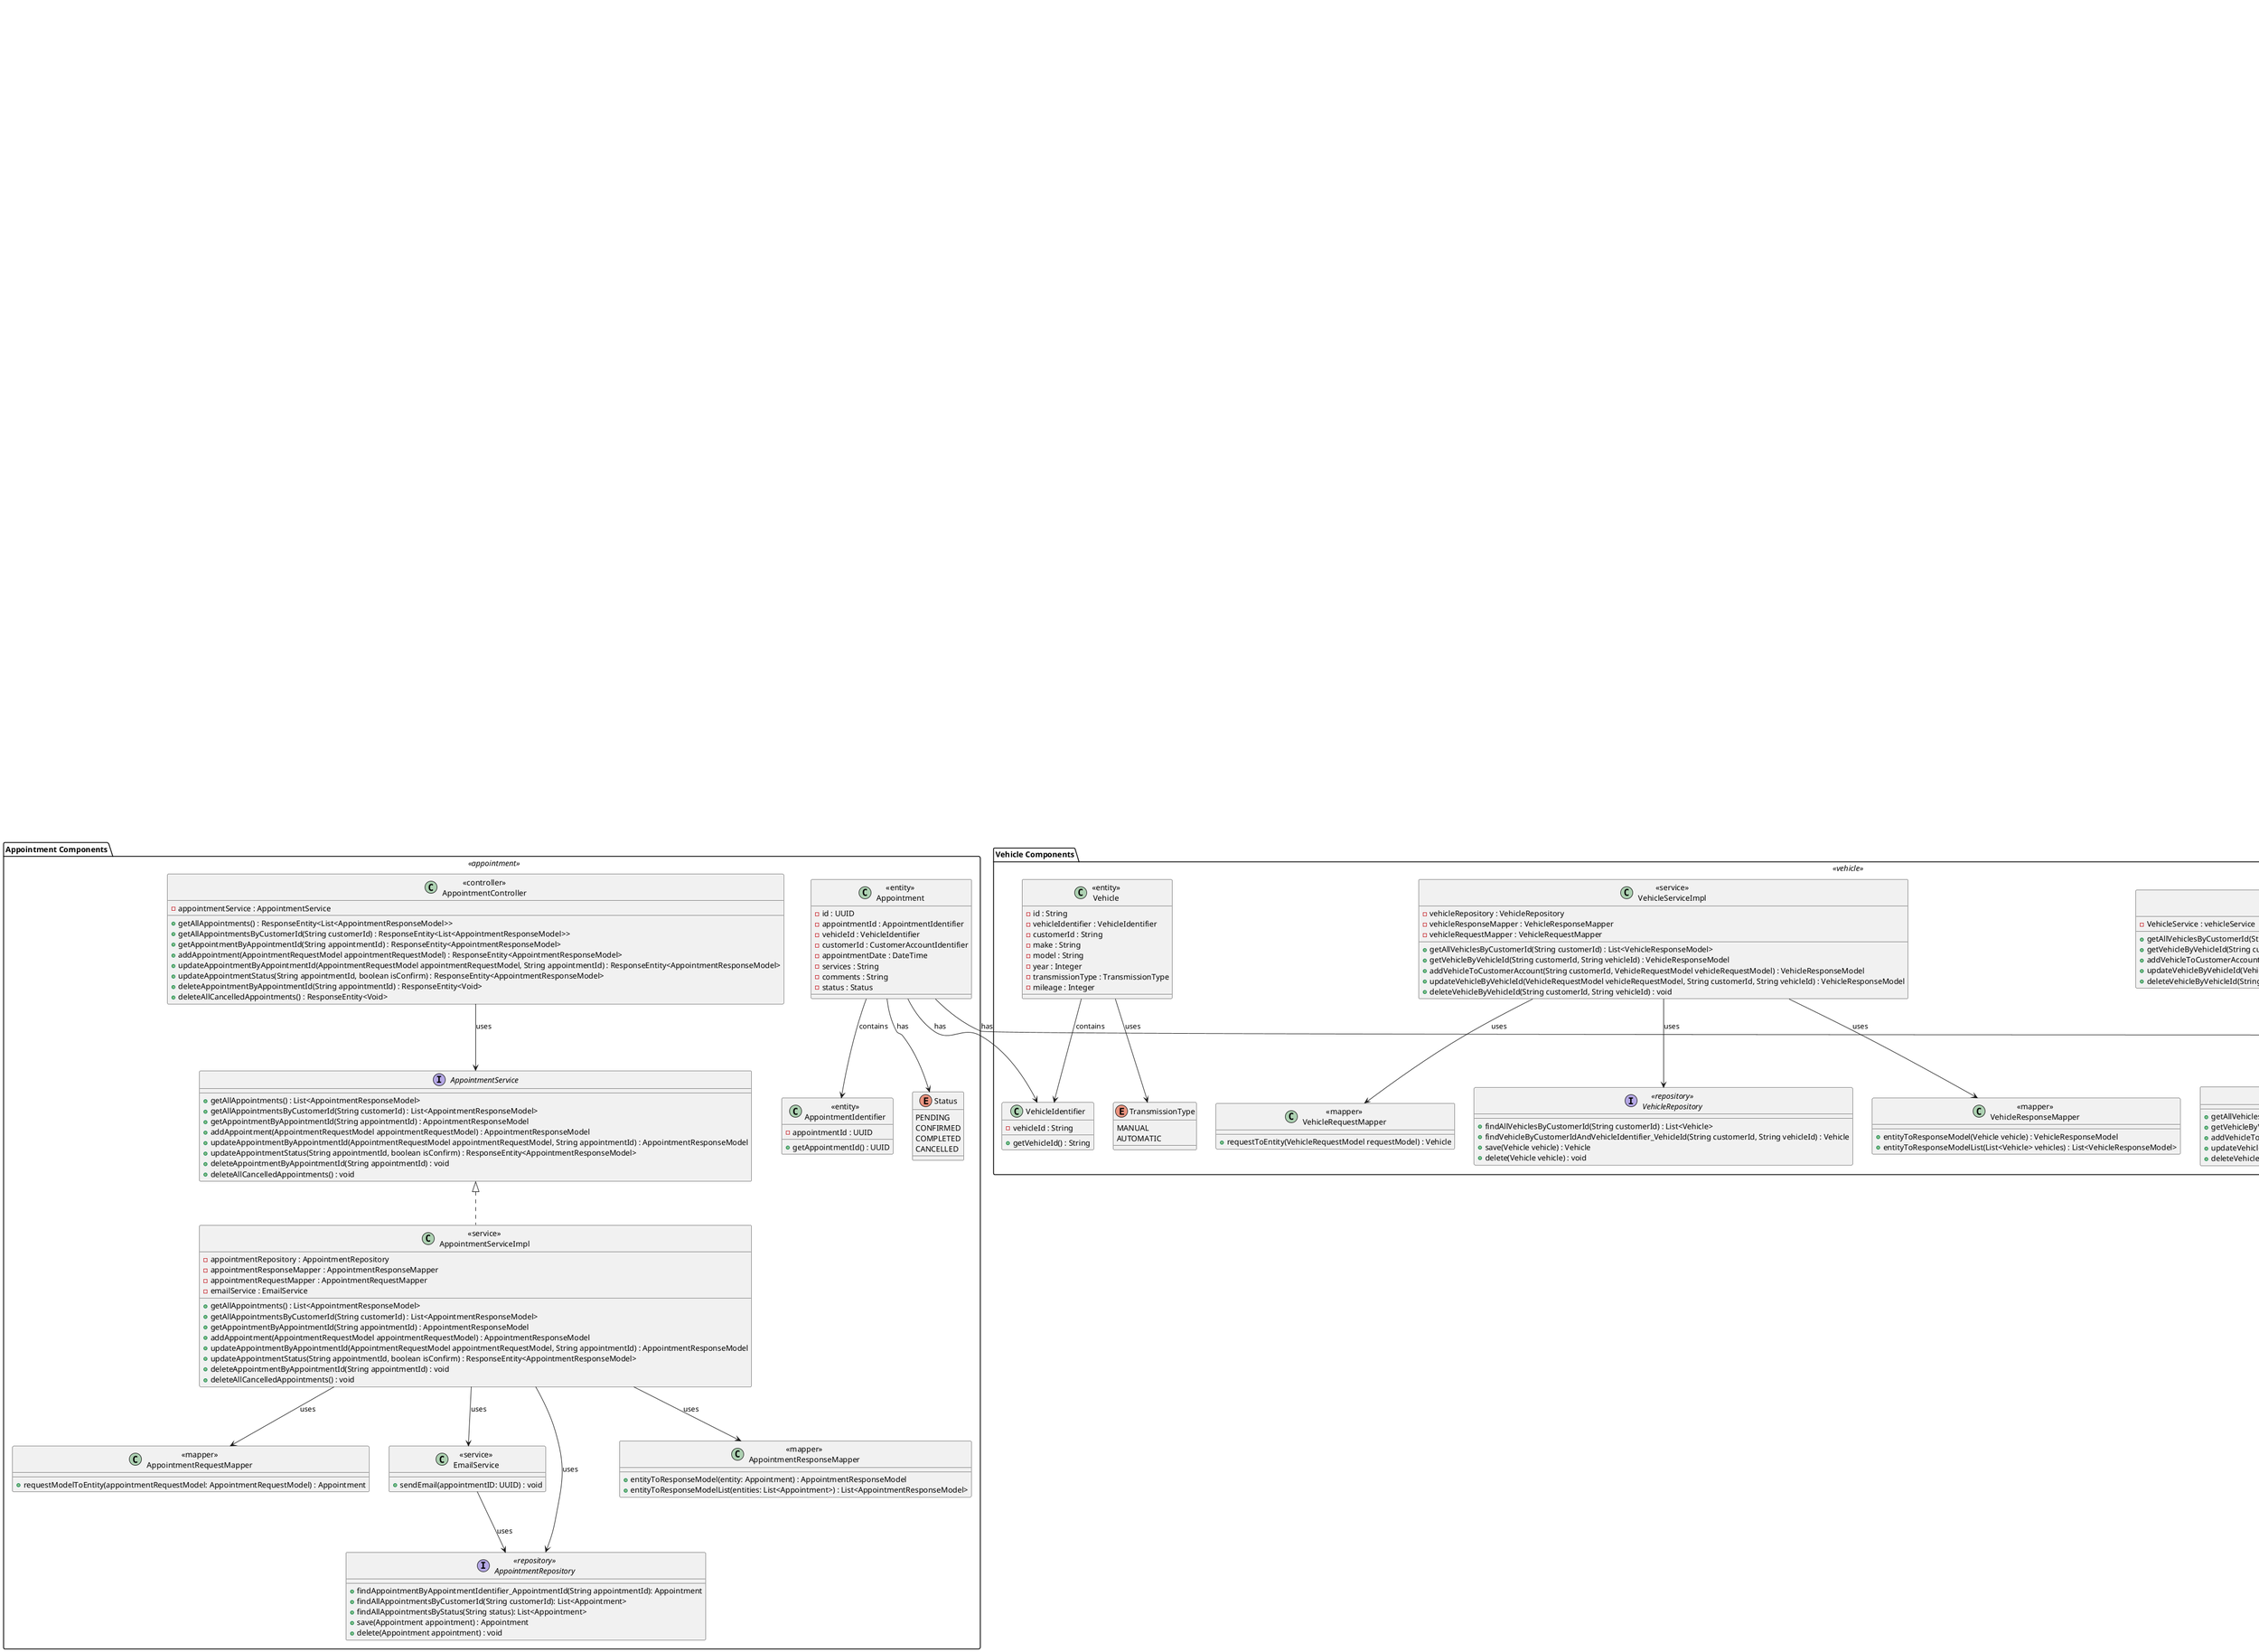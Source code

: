 @startuml
' Define styles for the containers
skinparam class {
    BackgroundColor<<entity>> Wheat
    BackgroundColor<<invoiceController>> LightSkyBlue
    BackgroundColor<<invoiceService>> LightGreen
    BackgroundColor<<invoiceRepository>> LightCoral
    BackgroundColor<<mapper>> Khaki
}


' Customer Container
package "Customer Components" <<customer>> {
    ' CustomerAccountController
    class "<<controller>>\nCustomerAccountController" as customerController {
        + getAllCustomerAccounts() : ResponseEntity<List<CustomerAccountResponseModel>>
        + getCustomerAccountByCustomerId(String customerId) : ResponseEntity<CustomerAccountResponseModel>
        + updateCustomerAccountByCustomerId(String customerId, CustomerAccountRequestModel customerAccountRequestModel) : ResponseEntity<CustomerAccountResponseModel>
        + deleteCustomerAccountByCustomerId(String customerId) : ResponseEntity<Void>
    }

    ' CustomerAccountService interface
    interface "<<service>>\nCustomerAccountService" as customerService {
        + getAllCustomerAccounts() : List<CustomerAccountResponseModel>
        + getCustomerAccountByCustomerId(String customerId) : CustomerAccountResponseModel
        + updateCustomerAccountByCustomerId(String customerId, CustomerAccountRequestModel customerAccountRequestModel) : CustomerAccountResponseModel
        + deleteCustomerAccountByCustomerId(String customerId) : void
    }

    ' CustomerAccountServiceImpl class
    class "<<service>>\nCustomerAccountServiceImpl" as customerServiceImpl {
        - customerAccountRepository : CustomerAccountRepository
        - customerAccountResponseMapper : CustomerAccountResponseMapper
        - customerAccountRequestMapper : CustomerAccountRequestMapper
        + getAllCustomerAccounts() : List<CustomerAccountResponseModel>
        + getCustomerAccountByCustomerId(String customerId) : CustomerAccountResponseModel
        + updateCustomerAccountByCustomerId(String customerId, CustomerAccountRequestModel customerAccountRequestModel) : CustomerAccountResponseModel
        + deleteCustomerAccountByCustomerId(String customerId) : void
    }

    ' CustomerAccountRepository interface
    interface "<<repository>>\nCustomerAccountRepository" as customerRepository {
        + findAll() : List<CustomerAccount>
        + findCustomerAccountByCustomerAccountIdentifier_CustomerId(String customerId) : CustomerAccount
        + save(CustomerAccount customerAccount) : CustomerAccount
        + delete(CustomerAccount customerAccount) : void
    }

    ' CustomerAccountResponseMapper class
    class "<<mapper>>\nCustomerAccountResponseMapper" as customerResponseMapper {
        + entityToResponseModelList(List<CustomerAccount> customerAccounts) : List<CustomerAccountResponseModel>
        + entityToResponseModel(CustomerAccount customerAccount) : CustomerAccountResponseModel
    }

    ' CustomerAccountRequestMapper class
    class "<<mapper>>\nCustomerAccountRequestMapper" as customerRequestMapper {
        + requestModelToEntity(CustomerAccountRequestModel customerAccountRequestModel) : CustomerAccount
    }

    ' CustomerAccountIdentifier class
    class "<<entity>>\nUserIdentifier" as customerIdentifier {
        - customerId : String
        + getCustomerId() : String
    }
}

' Vehicle Container
package "Vehicle Components" <<vehicle>> {
    ' VehicleController
    class "<<controller>>\nVehicleController" as vehicleController {
        - VehicleService : vehicleService
        + getAllVehiclesByCustomerId(String customerId) : ResponseEntity<List<VehicleResponseModel>>
        + getVehicleByVehicleId(String customerId, String vehicleId) : ResponseEntity<VehicleResponseModel>
        + addVehicleToCustomerAccount(String customerId, VehicleRequestModel vehicleRequestModel) : ResponseEntity<VehicleResponseModel>
        + updateVehicleByVehicleId(VehicleRequestModel vehicleRequestModel, String customerId, String vehicleId) : ResponseEntity<VehicleResponseModel>
        + deleteVehicleByVehicleId(String customerId, String vehicleId) : ResponseEntity<Void>
    }

    ' VehicleService interface
    interface "VehicleService" as vehicleService {
        + getAllVehiclesByCustomerId(String customerId) : List<VehicleResponseModel>
        + getVehicleByVehicleId(String customerId, String vehicleId) : VehicleResponseModel
        + addVehicleToCustomerAccount(String customerId, VehicleRequestModel vehicleRequestModel) : VehicleResponseModel
        + updateVehicleByVehicleId(VehicleRequestModel vehicleRequestModel, String customerId, String vehicleId) : VehicleResponseModel
        + deleteVehicleByVehicleId(String customerId, String vehicleId) : void
    }

    ' VehicleServiceImpl class
    class "<<service>>\nVehicleServiceImpl" as vehicleServiceImpl {
        - vehicleRepository : VehicleRepository
        - vehicleResponseMapper : VehicleResponseMapper
        - vehicleRequestMapper : VehicleRequestMapper
        + getAllVehiclesByCustomerId(String customerId) : List<VehicleResponseModel>
        + getVehicleByVehicleId(String customerId, String vehicleId) : VehicleResponseModel
        + addVehicleToCustomerAccount(String customerId, VehicleRequestModel vehicleRequestModel) : VehicleResponseModel
        + updateVehicleByVehicleId(VehicleRequestModel vehicleRequestModel, String customerId, String vehicleId) : VehicleResponseModel
        + deleteVehicleByVehicleId(String customerId, String vehicleId) : void
    }

    ' VehicleRepository interface
    interface "<<repository>>\nVehicleRepository" as vehicleRepository {
        + findAllVehiclesByCustomerId(String customerId) : List<Vehicle>
        + findVehicleByCustomerIdAndVehicleIdentifier_VehicleId(String customerId, String vehicleId) : Vehicle
        + save(Vehicle vehicle) : Vehicle
        + delete(Vehicle vehicle) : void
    }

    ' VehicleResponseMapper class
    class "<<mapper>>\nVehicleResponseMapper" as vehicleResponseMapper {
        + entityToResponseModel(Vehicle vehicle) : VehicleResponseModel
        + entityToResponseModelList(List<Vehicle> vehicles) : List<VehicleResponseModel>
    }

    ' VehicleRequestMapper class
    class "<<mapper>>\nVehicleRequestMapper" as vehicleRequestMapper {
        + requestToEntity(VehicleRequestModel requestModel) : Vehicle
    }

    ' Vehicle class
    class "<<entity>>\nVehicle" as vehicle {
        - id : String
        - vehicleIdentifier : VehicleIdentifier
        - customerId : String
        - make : String
        - model : String
        - year : Integer
        - transmissionType : TransmissionType
        - mileage : Integer
    }

    ' VehicleIdentifier class
    class "VehicleIdentifier" as vehicleIdentifier {
        - vehicleId : String
        + getVehicleId() : String
    }

    ' TransmissionType enum
    enum "TransmissionType" as transmissionType {
      MANUAL
      AUTOMATIC
    }
}

' Appointment Components
package "Appointment Components" <<appointment>> {
' AppointmentController
class "<<controller>>\nAppointmentController" as appointmentController {
    - appointmentService : AppointmentService
    + getAllAppointments() : ResponseEntity<List<AppointmentResponseModel>>
    + getAllAppointmentsByCustomerId(String customerId) : ResponseEntity<List<AppointmentResponseModel>>
    + getAppointmentByAppointmentId(String appointmentId) : ResponseEntity<AppointmentResponseModel>
    + addAppointment(AppointmentRequestModel appointmentRequestModel) : ResponseEntity<AppointmentResponseModel>
    + updateAppointmentByAppointmentId(AppointmentRequestModel appointmentRequestModel, String appointmentId) : ResponseEntity<AppointmentResponseModel>
    + updateAppointmentStatus(String appointmentId, boolean isConfirm) : ResponseEntity<AppointmentResponseModel>
    + deleteAppointmentByAppointmentId(String appointmentId) : ResponseEntity<Void>
    + deleteAllCancelledAppointments() : ResponseEntity<Void>
}

' AppointmentService interface
interface "AppointmentService" as appointmentService {
    + getAllAppointments() : List<AppointmentResponseModel>
    + getAllAppointmentsByCustomerId(String customerId) : List<AppointmentResponseModel>
    + getAppointmentByAppointmentId(String appointmentId) : AppointmentResponseModel
    + addAppointment(AppointmentRequestModel appointmentRequestModel) : AppointmentResponseModel
    + updateAppointmentByAppointmentId(AppointmentRequestModel appointmentRequestModel, String appointmentId) : AppointmentResponseModel
    + updateAppointmentStatus(String appointmentId, boolean isConfirm) : ResponseEntity<AppointmentResponseModel>
    + deleteAppointmentByAppointmentId(String appointmentId) : void
    + deleteAllCancelledAppointments() : void

}

' AppointmentServiceImpl class
class "<<service>>\nAppointmentServiceImpl" as appointmentServiceImpl {
    - appointmentRepository : AppointmentRepository
    - appointmentResponseMapper : AppointmentResponseMapper
    - appointmentRequestMapper : AppointmentRequestMapper
    - emailService : EmailService
     + getAllAppointments() : List<AppointmentResponseModel>
     + getAllAppointmentsByCustomerId(String customerId) : List<AppointmentResponseModel>
     + getAppointmentByAppointmentId(String appointmentId) : AppointmentResponseModel
     + addAppointment(AppointmentRequestModel appointmentRequestModel) : AppointmentResponseModel
     + updateAppointmentByAppointmentId(AppointmentRequestModel appointmentRequestModel, String appointmentId) : AppointmentResponseModel
     + updateAppointmentStatus(String appointmentId, boolean isConfirm) : ResponseEntity<AppointmentResponseModel>
     + deleteAppointmentByAppointmentId(String appointmentId) : void
     + deleteAllCancelledAppointments() : void
}
appointmentServiceImpl .up.|> appointmentService

' AppointmentRepository interface
interface "<<repository>>\nAppointmentRepository" as appointmentRepository {

    + findAppointmentByAppointmentIdentifier_AppointmentId(String appointmentId): Appointment
    + findAllAppointmentsByCustomerId(String customerId): List<Appointment>
    + findAllAppointmentsByStatus(String status): List<Appointment>
    + save(Appointment appointment) : Appointment
    + delete(Appointment appointment) : void
}


  ' AppointmentResponseMapper class
  class "<<mapper>>\nAppointmentResponseMapper" as appointmentResponseMapper {
      + entityToResponseModel(entity: Appointment) : AppointmentResponseModel
      + entityToResponseModelList(entities: List<Appointment>) : List<AppointmentResponseModel>
  }

  ' AppointmentRequestMapper class
  class "<<mapper>>\nAppointmentRequestMapper" as appointmentRequestMapper {
      + requestModelToEntity(appointmentRequestModel: AppointmentRequestModel) : Appointment
  }

' Appointment class
class "<<entity>>\nAppointment" as appointment {
    - id : UUID
    - appointmentId : AppointmentIdentifier
    - vehicleId : VehicleIdentifier
    - customerId : CustomerAccountIdentifier
    - appointmentDate : DateTime
    - services : String
    - comments : String
    - status : Status
}

' AppointmentIdentifier class
class "<<entity>>\nAppointmentIdentifier" as appointmentIdentifier {
    - appointmentId : UUID
    + getAppointmentId() : UUID
}

' Status enum
enum "Status" as status {
    PENDING
    CONFIRMED
    COMPLETED
    CANCELLED
}


  ' EmailService for managing email-related functionalities
  class "<<service>>\nEmailService" as emailService {
      + sendEmail(appointmentID: UUID) : void
  }

}

' Authentication Components
' Authentication Components
package "Authentication Components" <<authentication>> {
' AuthController for handling authentication endpoints
class "<<controller>>\nAuthController" as authController {
    + logout(token: String) : ResponseEntity<String>
    + googleLogin(JWT: String) : ResponseEntity<?>
    + facebookToken(token: String) : ResponseEntity<?>
    + authenticateUser(loginRequest: LoginRequest) : ResponseEntity<JWTResponse>
    + registerUser(signupRequest: SignupRequest) : ResponseEntity<MessageResponse>
    - generateResponse(user: User) : ResponseEntity<?>
}


' UserRepository interface for managing user data
interface "<<repository>>\nUserRepository" as userRepository {
    + findByUsername(username: String) : User
    + save(user: User) : User
    + deleteByUsername(username: String) : void
    + findByEmail(email: String) : Optional<User>
    + findAllByRoles_Name(roleName: String) : List<User>
    + findUserByUserIdentifier_UserId(userId: String) : User
    + existsByEmail(email: String) : Boolean
}

' RoleRepository interface for managing roles
interface "<<repository>>\nRoleRepository" as roleRepository {
    + findByName(name: ERole) : Optional<Role>
}

' OAuth service interface
interface "<<service>>\noAuthService" as oAuthService {
    + googleLogin(JWT: String): User
    + facebookLogin(token: String): User
}

' TokenService interface for OAuth
interface "<<service>>\nTokenService" as tokenServiceOAuth {
    + verifyGoogleToken(jwtToken: String): String
    + verifyFacebookToken(accessToken: String): String
    + verifyInstagramToken(accessToken: String): String
}

' ERole enum for roles
enum "<<entity>>\nERole" as ERole {
    ROLE_CUSTOMER
    ROLE_ADMIN
}

' Role class
class "<<entity>>\nRole" as roleClass {
    - id: int
    - name: ERole
}

' User class with modifications
class "<<entity>>\nUser" as userModified {
    - id: Integer
    - userIdentifier: UserIdentifier
    - firstName: String
    - lastName: String
    - phoneNumber: String
    - email: String
    - picture: String
    - password: String
    - roles: Set<Role>
}

' UserIdentifier embedded class
class "<<entity>>\nUserIdentifier" as userIdentifier {
    - userId: String
}


' JWTResponse class
class "\nJWTResponse" as jwtResponse {
    + token: String
    + type: String
    + id: String
    + firstName: String
    + lastName: String
    + phoneNumber: String
    + email: String
    + picture: String
    + roles: List<String>
}

' MessageResponse class
class "<<entity>>\nMessageResponse" as messageResponse {
    + MessageResponse(message: String)
}

' AuthEntryPointJwt class
class "<<utils>>\nAuthEntryPointJwt" as authEntryPointJwt {
    + commence(request: HttpServletRequest, response: HttpServletResponse, authException: AuthenticationException): void
}

' AuthTokenFilter class
class "<<utils>>\nAuthTokenFilter" as authTokenFilter {
    + doFilterInternal(request: HttpServletRequest, response: HttpServletResponse, filterChain: FilterChain): void
    + parseJwt(request: HttpServletRequest): String
}

' JwtUtils class
class "<<utils>>\nJwtUtils" as jwtUtils {
    + generateJwtToken(authentication: Authentication): String
    + generateJwtResponseForOAuth(email: String): String
    + getEmailFromJwtToken(token: String): String
    + validateJwtToken(authToken: String): boolean
}

' UserDetailsImpl class
class "<<utils>>\nUserDetailsImpl" as userDetailsImpl {
    - id: Integer
    - userId: String
    - email: String
    - firstName: String
    - lastName: String
    - phoneNumber: String
    - password: String
    - authorities: Collection<? extends GrantedAuthority>
    + UserDetailsImpl(id: Integer, UUID: String, firstName: String, lastName: String, phoneNumber: String, email: String, password: String, authorities: Collection<? extends GrantedAuthority>)
    + build(user: User): UserDetailsImpl
    + getAuthorities(): Collection<? extends GrantedAuthority>
    + getPassword(): String
    + getUsername(): String
    + isAccountNonExpired(): boolean
    + isAccountNonLocked(): boolean
    + isCredentialsNonExpired(): boolean
    + isEnabled(): boolean
    + equals(o: Object): boolean
}

' UserDetailsServiceImpl class
class "<<utils>>\nUserDetailsServiceImpl" as userDetailsServiceImpl {
    - userRepository: UserRepository
    + loadUserByUsername(email: String): UserDetails
}

' WebSecurityConfig class
class "<<utils>>\nWebSecurityConfig" as webSecurityConfig {
    - userDetailsService: UserDetailsServiceImpl
    - unauthorizedHandler: AuthEntryPointJwt
    + authenticationJwtTokenFilter(): AuthTokenFilter
    + authenticationProvider(): DaoAuthenticationProvider
    + passwordEncoder(): PasswordEncoder
    + authenticationManager(authConfig: AuthenticationConfiguration): AuthenticationManager
    + filterChain(http: HttpSecurity): SecurityFilterChain
    + corsConfigurationSource(): CorsConfigurationSource
}

' Relationships

authController --|> oAuthService: uses
oAuthService --|> tokenServiceOAuth: uses
tokenServiceOAuth --|> userDetailsServiceImpl: uses
userDetailsServiceImpl --|> userDetailsImpl: uses
userDetailsImpl --|> roleClass: uses
authController --|> userDetailsServiceImpl: uses
userDetailsServiceImpl --|> userRepository: uses
authController --|> userDetailsImpl: uses
authController --|> userRepository: uses
authController --|> jwtResponse: creates
authController --|> messageResponse: creates
authController --|> jwtUtils: uses
authController --|> roleRepository: uses
userDetailsImpl --|> userModified: creates
userModified --|> userIdentifier: contains
userModified --|> roleClass: contains
userModified --|> ERole: contains
webSecurityConfig --|> userDetailsServiceImpl: uses
webSecurityConfig --|> authEntryPointJwt: creates
webSecurityConfig --|> authTokenFilter: creates
webSecurityConfig --|> roleRepository: uses
webSecurityConfig --|> jwtUtils: uses

}


' Invoice Container
package "Invoice Components" <<invoice>> {

' InvoiceController
class "<<controller>>\nInvoiceController" as invoiceController {
    - InvoiceService : invoiceService
    + getAllInvoices() : ResponseEntity<List<InvoiceResponseModel>>
    + getAllInvoicesByCustomerId(String customerId) : ResponseEntity<List<InvoiceResponseModel>>
    + getInvoiceByInvoiceId(String invoiceId) : ResponseEntity<InvoiceResponseModel>
    + addInvoice(InvoiceRequestModel invoiceRequestModel) : ResponseEntity<InvoiceResponseModel>
    + updateInvoiceByInvoiceId(InvoiceRequestModel invoiceRequestModel, String invoiceId) : ResponseEntity<InvoiceResponseModel>
    + deleteInvoiceByInvoiceId(String invoiceId) : ResponseEntity<Void>
}

' InvoiceService interface
interface "InvoiceService" as invoiceService {
    + getAllInvoices() : List<InvoiceResponseModel>
    + getAllInvoicesByCustomerId(String customerId) : List<InvoiceResponseModel>
    + getInvoiceByInvoiceId(String invoiceId) : InvoiceResponseModel
    + addInvoice(InvoiceRequestModel invoiceRequestModel) : InvoiceResponseModel
    + updateInvoiceByInvoiceId(InvoiceRequestModel invoiceRequestModel, String invoiceId) : InvoiceResponseModel
    + deleteInvoiceByInvoiceId(String invoiceId) : void
}

' InvoiceServiceImpl class
class "<<service>>\nInvoiceServiceImpl" as invoiceServiceImpl {
    - invoiceRepository : InvoiceRepository
    - invoiceResponseMapper : InvoiceResponseMapper
    - invoiceRequestMapper : InvoiceRequestMapper
     + getAllInvoices() : List<InvoiceResponseModel>
     + getAllInvoicesByCustomerId(String customerId) : List<InvoiceResponseModel>
     + getInvoiceByInvoiceId(String invoiceId) : InvoiceResponseModel
     + addInvoice(InvoiceRequestModel invoiceRequestModel) : InvoiceResponseModel
     + updateInvoiceByInvoiceId(InvoiceRequestModel invoiceRequestModel, String invoiceId) : InvoiceResponseModel
     + deleteInvoiceByInvoiceId(String invoiceId) : void
}
invoiceServiceImpl .up.|> invoiceService

' InvoiceRepository interface
interface "<<repository>>\nInvoiceRepository" as invoiceRepository {
        + findInvoiceByInvoiceIdentifier_InvoiceId(String invoiceId): Invoice
        + findAllInvoicesByCustomerId(String customerId): List<Invoice>
        + save(Invoice invoice) : Invoice
        + delete(Invoice invoice) : void
}

' InvoiceResponseMapper class
class "<<mapper>>\nInvoiceResponseMapper" as invoiceResponseMapper {
    + entityToResponseModel(Invoice invoice) : InvoiceResponseModel
    + entityToResponseModelList(List<Invoice> invoices) : List<InvoiceResponseModel>
}

' InvoiceRequestMapper class
class "<<mapper>>\nInvoiceRequestMapper" as invoiceRequestMapper {
    + requestToEntity(InvoiceRequestModel requestModel) : Invoice
}

' Invoice class
class "<<entity>>\nInvoice" as invoice {
    - id : Integer
    - invoiceIdentifier : InvoiceIdentifier
    - customerId : String
    - invoiceDate : DateTime
    - mechanicNotes: String
    - sumOfServices : Decimal
}

' InvoiceIdentifier class
class "InvoiceIdentifier" as invoiceIdentifier {
    - invoiceId : String
    + getInvoiceId() : String
}

}


' Customer Relationships
customerController --> customerService : uses
customerServiceImpl --> customerRepository : uses
customerServiceImpl --> customerResponseMapper : uses
customerServiceImpl --> customerRequestMapper : uses


' Vehicle Relationships
vehicleController --> vehicleService : uses
vehicleServiceImpl --> vehicleRepository : uses
vehicleServiceImpl --> vehicleResponseMapper : uses
vehicleServiceImpl --> vehicleRequestMapper : uses
vehicle --> vehicleIdentifier : contains
vehicle --> transmissionType : uses



' Appointment Relationships
appointmentController --> appointmentService : uses
appointmentServiceImpl --> appointmentRepository : uses
appointmentServiceImpl --> appointmentResponseMapper : uses
appointmentServiceImpl --> appointmentRequestMapper : uses
appointmentServiceImpl --> emailService : uses
appointment --> appointmentIdentifier : contains
appointment --> vehicleIdentifier : has
appointment --> customerIdentifier : has
appointment --> status : has
emailService --> appointmentRepository : uses

' Invoice Relationships
invoiceController --> invoiceService : uses
invoiceServiceImpl --> invoiceRepository : uses
invoiceServiceImpl --> invoiceResponseMapper : uses
invoiceServiceImpl --> invoiceRequestMapper : uses
invoice --> invoiceIdentifier : contains
invoice --> customerIdentifier : has


' Relationships within Authentication Components
userRepository --> userModified : retrieves/stores
userModified --> customerIdentifier : has

@enduml
